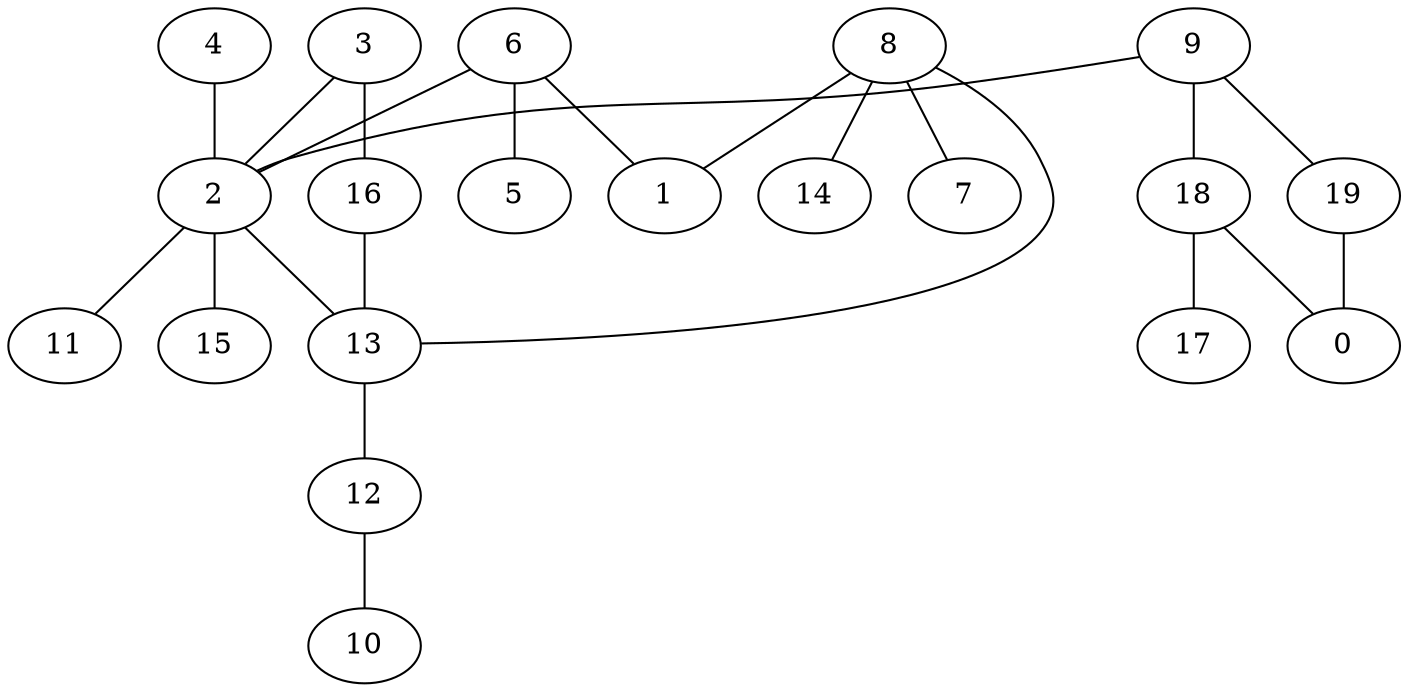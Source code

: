 digraph GG_graph {

subgraph G_graph {
edge [color = black]
"12" -> "10" [dir = none]
"3" -> "2" [dir = none]
"16" -> "13" [dir = none]
"2" -> "15" [dir = none]
"2" -> "13" [dir = none]
"2" -> "11" [dir = none]
"19" -> "0" [dir = none]
"6" -> "5" [dir = none]
"6" -> "2" [dir = none]
"4" -> "2" [dir = none]
"8" -> "1" [dir = none]
"8" -> "14" [dir = none]
"8" -> "7" [dir = none]
"8" -> "13" [dir = none]
"18" -> "17" [dir = none]
"9" -> "18" [dir = none]
"9" -> "19" [dir = none]
"9" -> "2" [dir = none]
"13" -> "12" [dir = none]
"18" -> "0" [dir = none]
"6" -> "1" [dir = none]
"3" -> "16" [dir = none]
}

}
